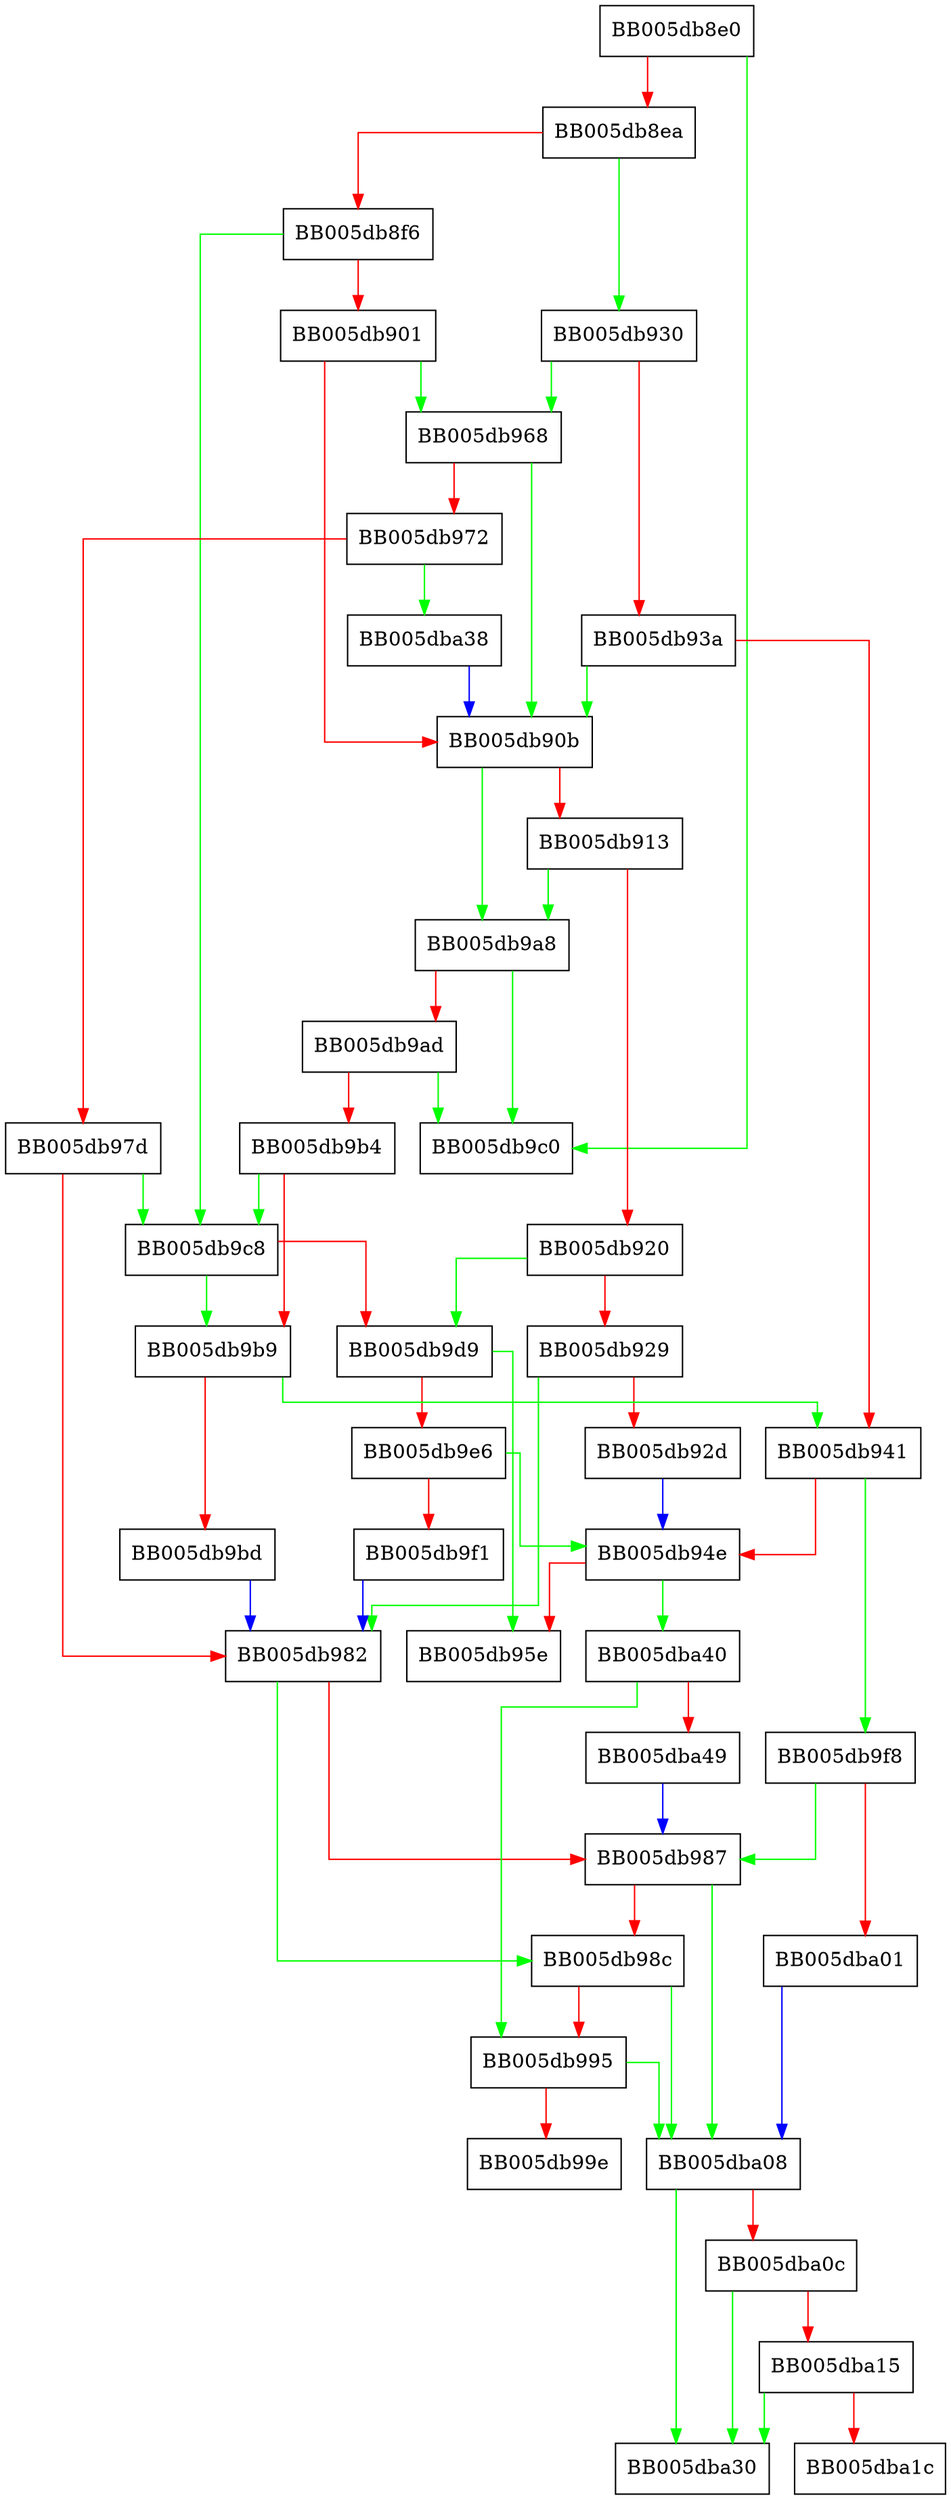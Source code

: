 digraph EVP_PKEY_CTX_get_params {
  node [shape="box"];
  graph [splines=ortho];
  BB005db8e0 -> BB005db9c0 [color="green"];
  BB005db8e0 -> BB005db8ea [color="red"];
  BB005db8ea -> BB005db930 [color="green"];
  BB005db8ea -> BB005db8f6 [color="red"];
  BB005db8f6 -> BB005db9c8 [color="green"];
  BB005db8f6 -> BB005db901 [color="red"];
  BB005db901 -> BB005db968 [color="green"];
  BB005db901 -> BB005db90b [color="red"];
  BB005db90b -> BB005db9a8 [color="green"];
  BB005db90b -> BB005db913 [color="red"];
  BB005db913 -> BB005db9a8 [color="green"];
  BB005db913 -> BB005db920 [color="red"];
  BB005db920 -> BB005db9d9 [color="green"];
  BB005db920 -> BB005db929 [color="red"];
  BB005db929 -> BB005db982 [color="green"];
  BB005db929 -> BB005db92d [color="red"];
  BB005db92d -> BB005db94e [color="blue"];
  BB005db930 -> BB005db968 [color="green"];
  BB005db930 -> BB005db93a [color="red"];
  BB005db93a -> BB005db90b [color="green"];
  BB005db93a -> BB005db941 [color="red"];
  BB005db941 -> BB005db9f8 [color="green"];
  BB005db941 -> BB005db94e [color="red"];
  BB005db94e -> BB005dba40 [color="green"];
  BB005db94e -> BB005db95e [color="red"];
  BB005db968 -> BB005db90b [color="green"];
  BB005db968 -> BB005db972 [color="red"];
  BB005db972 -> BB005dba38 [color="green"];
  BB005db972 -> BB005db97d [color="red"];
  BB005db97d -> BB005db9c8 [color="green"];
  BB005db97d -> BB005db982 [color="red"];
  BB005db982 -> BB005db98c [color="green"];
  BB005db982 -> BB005db987 [color="red"];
  BB005db987 -> BB005dba08 [color="green"];
  BB005db987 -> BB005db98c [color="red"];
  BB005db98c -> BB005dba08 [color="green"];
  BB005db98c -> BB005db995 [color="red"];
  BB005db995 -> BB005dba08 [color="green"];
  BB005db995 -> BB005db99e [color="red"];
  BB005db9a8 -> BB005db9c0 [color="green"];
  BB005db9a8 -> BB005db9ad [color="red"];
  BB005db9ad -> BB005db9c0 [color="green"];
  BB005db9ad -> BB005db9b4 [color="red"];
  BB005db9b4 -> BB005db9c8 [color="green"];
  BB005db9b4 -> BB005db9b9 [color="red"];
  BB005db9b9 -> BB005db941 [color="green"];
  BB005db9b9 -> BB005db9bd [color="red"];
  BB005db9bd -> BB005db982 [color="blue"];
  BB005db9c8 -> BB005db9b9 [color="green"];
  BB005db9c8 -> BB005db9d9 [color="red"];
  BB005db9d9 -> BB005db95e [color="green"];
  BB005db9d9 -> BB005db9e6 [color="red"];
  BB005db9e6 -> BB005db94e [color="green"];
  BB005db9e6 -> BB005db9f1 [color="red"];
  BB005db9f1 -> BB005db982 [color="blue"];
  BB005db9f8 -> BB005db987 [color="green"];
  BB005db9f8 -> BB005dba01 [color="red"];
  BB005dba01 -> BB005dba08 [color="blue"];
  BB005dba08 -> BB005dba30 [color="green"];
  BB005dba08 -> BB005dba0c [color="red"];
  BB005dba0c -> BB005dba30 [color="green"];
  BB005dba0c -> BB005dba15 [color="red"];
  BB005dba15 -> BB005dba30 [color="green"];
  BB005dba15 -> BB005dba1c [color="red"];
  BB005dba38 -> BB005db90b [color="blue"];
  BB005dba40 -> BB005db995 [color="green"];
  BB005dba40 -> BB005dba49 [color="red"];
  BB005dba49 -> BB005db987 [color="blue"];
}
